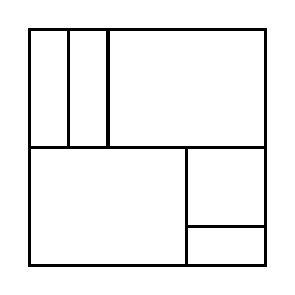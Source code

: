 \begin{tikzpicture}[very thick, scale=.5]
    \draw (0,3) rectangle (1,6);
    \draw (1,3) rectangle (2,6);
    \draw (2,3) rectangle (6,6);
    \draw (0,0) rectangle (4,3);
    \draw (4,1) rectangle (6,3);
    \draw (4,0) rectangle (6,1);
\end{tikzpicture}
